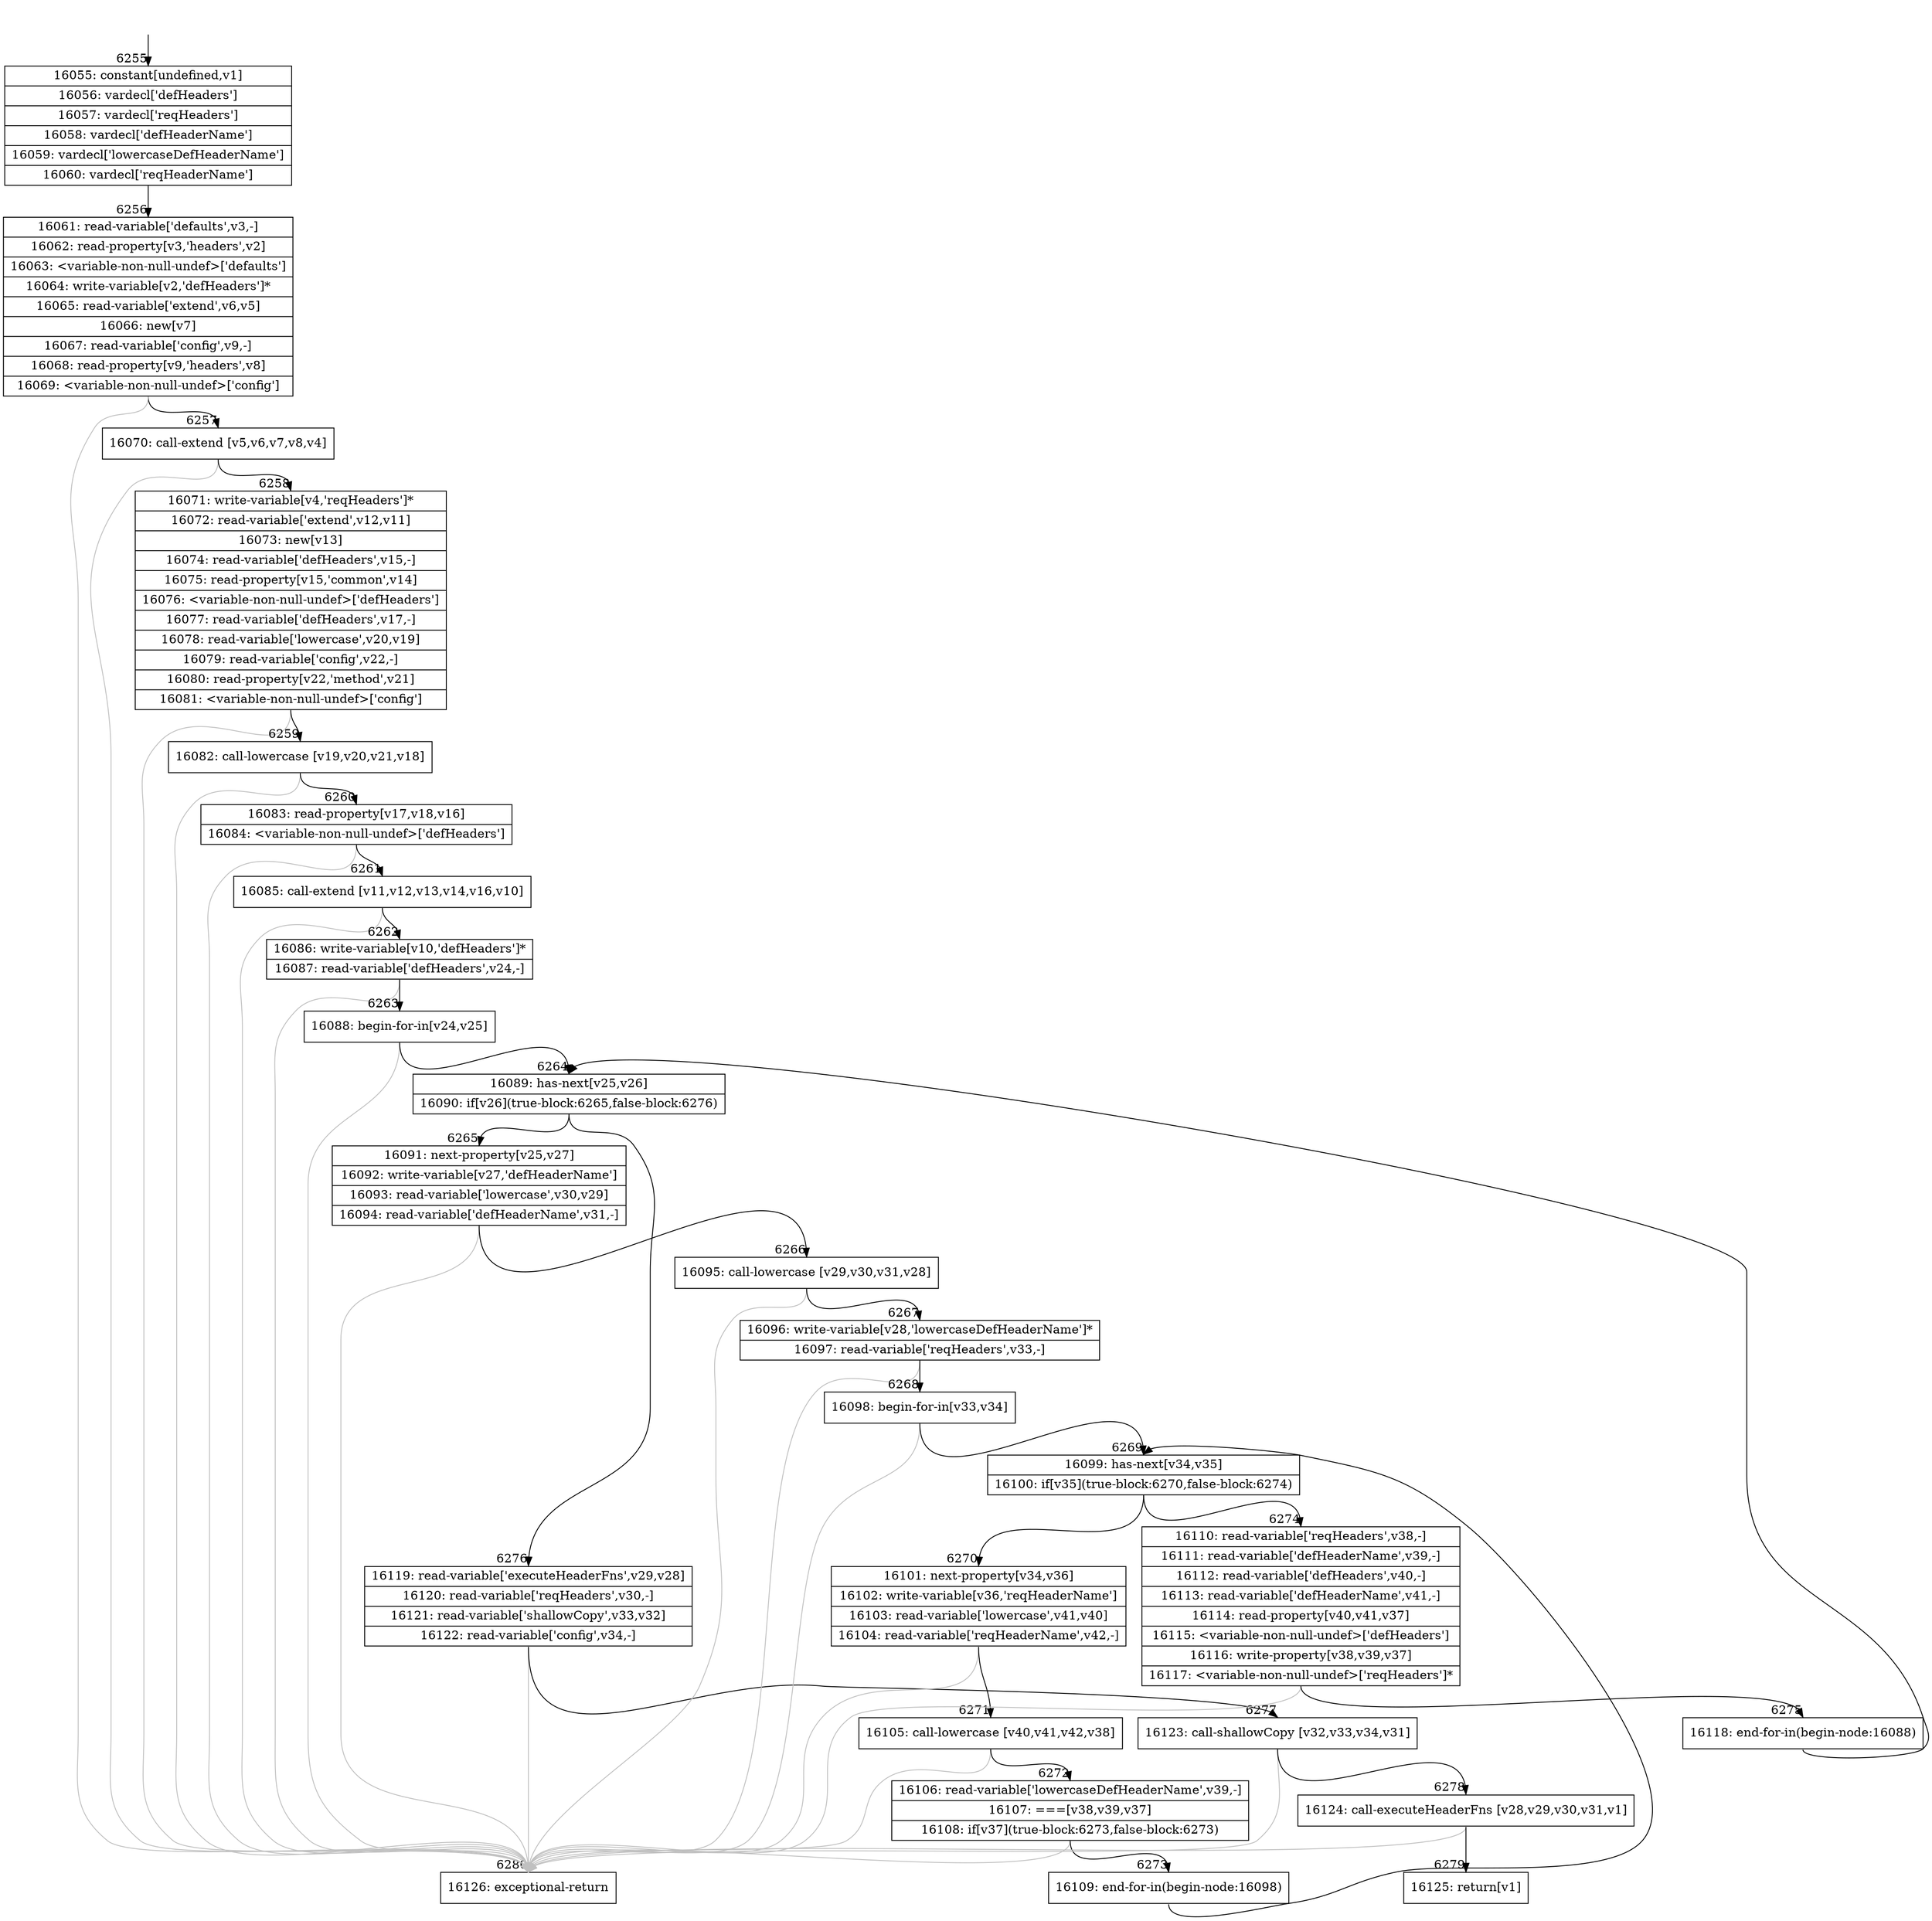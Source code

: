 digraph {
rankdir="TD"
BB_entry472[shape=none,label=""];
BB_entry472 -> BB6255 [tailport=s, headport=n, headlabel="    6255"]
BB6255 [shape=record label="{16055: constant[undefined,v1]|16056: vardecl['defHeaders']|16057: vardecl['reqHeaders']|16058: vardecl['defHeaderName']|16059: vardecl['lowercaseDefHeaderName']|16060: vardecl['reqHeaderName']}" ] 
BB6255 -> BB6256 [tailport=s, headport=n, headlabel="      6256"]
BB6256 [shape=record label="{16061: read-variable['defaults',v3,-]|16062: read-property[v3,'headers',v2]|16063: \<variable-non-null-undef\>['defaults']|16064: write-variable[v2,'defHeaders']*|16065: read-variable['extend',v6,v5]|16066: new[v7]|16067: read-variable['config',v9,-]|16068: read-property[v9,'headers',v8]|16069: \<variable-non-null-undef\>['config']}" ] 
BB6256 -> BB6257 [tailport=s, headport=n, headlabel="      6257"]
BB6256 -> BB6280 [tailport=s, headport=n, color=gray, headlabel="      6280"]
BB6257 [shape=record label="{16070: call-extend [v5,v6,v7,v8,v4]}" ] 
BB6257 -> BB6258 [tailport=s, headport=n, headlabel="      6258"]
BB6257 -> BB6280 [tailport=s, headport=n, color=gray]
BB6258 [shape=record label="{16071: write-variable[v4,'reqHeaders']*|16072: read-variable['extend',v12,v11]|16073: new[v13]|16074: read-variable['defHeaders',v15,-]|16075: read-property[v15,'common',v14]|16076: \<variable-non-null-undef\>['defHeaders']|16077: read-variable['defHeaders',v17,-]|16078: read-variable['lowercase',v20,v19]|16079: read-variable['config',v22,-]|16080: read-property[v22,'method',v21]|16081: \<variable-non-null-undef\>['config']}" ] 
BB6258 -> BB6259 [tailport=s, headport=n, headlabel="      6259"]
BB6258 -> BB6280 [tailport=s, headport=n, color=gray]
BB6259 [shape=record label="{16082: call-lowercase [v19,v20,v21,v18]}" ] 
BB6259 -> BB6260 [tailport=s, headport=n, headlabel="      6260"]
BB6259 -> BB6280 [tailport=s, headport=n, color=gray]
BB6260 [shape=record label="{16083: read-property[v17,v18,v16]|16084: \<variable-non-null-undef\>['defHeaders']}" ] 
BB6260 -> BB6261 [tailport=s, headport=n, headlabel="      6261"]
BB6260 -> BB6280 [tailport=s, headport=n, color=gray]
BB6261 [shape=record label="{16085: call-extend [v11,v12,v13,v14,v16,v10]}" ] 
BB6261 -> BB6262 [tailport=s, headport=n, headlabel="      6262"]
BB6261 -> BB6280 [tailport=s, headport=n, color=gray]
BB6262 [shape=record label="{16086: write-variable[v10,'defHeaders']*|16087: read-variable['defHeaders',v24,-]}" ] 
BB6262 -> BB6263 [tailport=s, headport=n, headlabel="      6263"]
BB6262 -> BB6280 [tailport=s, headport=n, color=gray]
BB6263 [shape=record label="{16088: begin-for-in[v24,v25]}" ] 
BB6263 -> BB6264 [tailport=s, headport=n, headlabel="      6264"]
BB6263 -> BB6280 [tailport=s, headport=n, color=gray]
BB6264 [shape=record label="{16089: has-next[v25,v26]|16090: if[v26](true-block:6265,false-block:6276)}" ] 
BB6264 -> BB6265 [tailport=s, headport=n, headlabel="      6265"]
BB6264 -> BB6276 [tailport=s, headport=n, headlabel="      6276"]
BB6265 [shape=record label="{16091: next-property[v25,v27]|16092: write-variable[v27,'defHeaderName']|16093: read-variable['lowercase',v30,v29]|16094: read-variable['defHeaderName',v31,-]}" ] 
BB6265 -> BB6266 [tailport=s, headport=n, headlabel="      6266"]
BB6265 -> BB6280 [tailport=s, headport=n, color=gray]
BB6266 [shape=record label="{16095: call-lowercase [v29,v30,v31,v28]}" ] 
BB6266 -> BB6267 [tailport=s, headport=n, headlabel="      6267"]
BB6266 -> BB6280 [tailport=s, headport=n, color=gray]
BB6267 [shape=record label="{16096: write-variable[v28,'lowercaseDefHeaderName']*|16097: read-variable['reqHeaders',v33,-]}" ] 
BB6267 -> BB6268 [tailport=s, headport=n, headlabel="      6268"]
BB6267 -> BB6280 [tailport=s, headport=n, color=gray]
BB6268 [shape=record label="{16098: begin-for-in[v33,v34]}" ] 
BB6268 -> BB6269 [tailport=s, headport=n, headlabel="      6269"]
BB6268 -> BB6280 [tailport=s, headport=n, color=gray]
BB6269 [shape=record label="{16099: has-next[v34,v35]|16100: if[v35](true-block:6270,false-block:6274)}" ] 
BB6269 -> BB6270 [tailport=s, headport=n, headlabel="      6270"]
BB6269 -> BB6274 [tailport=s, headport=n, headlabel="      6274"]
BB6270 [shape=record label="{16101: next-property[v34,v36]|16102: write-variable[v36,'reqHeaderName']|16103: read-variable['lowercase',v41,v40]|16104: read-variable['reqHeaderName',v42,-]}" ] 
BB6270 -> BB6271 [tailport=s, headport=n, headlabel="      6271"]
BB6270 -> BB6280 [tailport=s, headport=n, color=gray]
BB6271 [shape=record label="{16105: call-lowercase [v40,v41,v42,v38]}" ] 
BB6271 -> BB6272 [tailport=s, headport=n, headlabel="      6272"]
BB6271 -> BB6280 [tailport=s, headport=n, color=gray]
BB6272 [shape=record label="{16106: read-variable['lowercaseDefHeaderName',v39,-]|16107: ===[v38,v39,v37]|16108: if[v37](true-block:6273,false-block:6273)}" ] 
BB6272 -> BB6273 [tailport=s, headport=n, headlabel="      6273"]
BB6272 -> BB6280 [tailport=s, headport=n, color=gray]
BB6273 [shape=record label="{16109: end-for-in(begin-node:16098)}" ] 
BB6273 -> BB6269 [tailport=s, headport=n]
BB6274 [shape=record label="{16110: read-variable['reqHeaders',v38,-]|16111: read-variable['defHeaderName',v39,-]|16112: read-variable['defHeaders',v40,-]|16113: read-variable['defHeaderName',v41,-]|16114: read-property[v40,v41,v37]|16115: \<variable-non-null-undef\>['defHeaders']|16116: write-property[v38,v39,v37]|16117: \<variable-non-null-undef\>['reqHeaders']*}" ] 
BB6274 -> BB6275 [tailport=s, headport=n, headlabel="      6275"]
BB6274 -> BB6280 [tailport=s, headport=n, color=gray]
BB6275 [shape=record label="{16118: end-for-in(begin-node:16088)}" ] 
BB6275 -> BB6264 [tailport=s, headport=n]
BB6276 [shape=record label="{16119: read-variable['executeHeaderFns',v29,v28]|16120: read-variable['reqHeaders',v30,-]|16121: read-variable['shallowCopy',v33,v32]|16122: read-variable['config',v34,-]}" ] 
BB6276 -> BB6277 [tailport=s, headport=n, headlabel="      6277"]
BB6276 -> BB6280 [tailport=s, headport=n, color=gray]
BB6277 [shape=record label="{16123: call-shallowCopy [v32,v33,v34,v31]}" ] 
BB6277 -> BB6278 [tailport=s, headport=n, headlabel="      6278"]
BB6277 -> BB6280 [tailport=s, headport=n, color=gray]
BB6278 [shape=record label="{16124: call-executeHeaderFns [v28,v29,v30,v31,v1]}" ] 
BB6278 -> BB6279 [tailport=s, headport=n, headlabel="      6279"]
BB6278 -> BB6280 [tailport=s, headport=n, color=gray]
BB6279 [shape=record label="{16125: return[v1]}" ] 
BB6280 [shape=record label="{16126: exceptional-return}" ] 
//#$~ 10142
}
